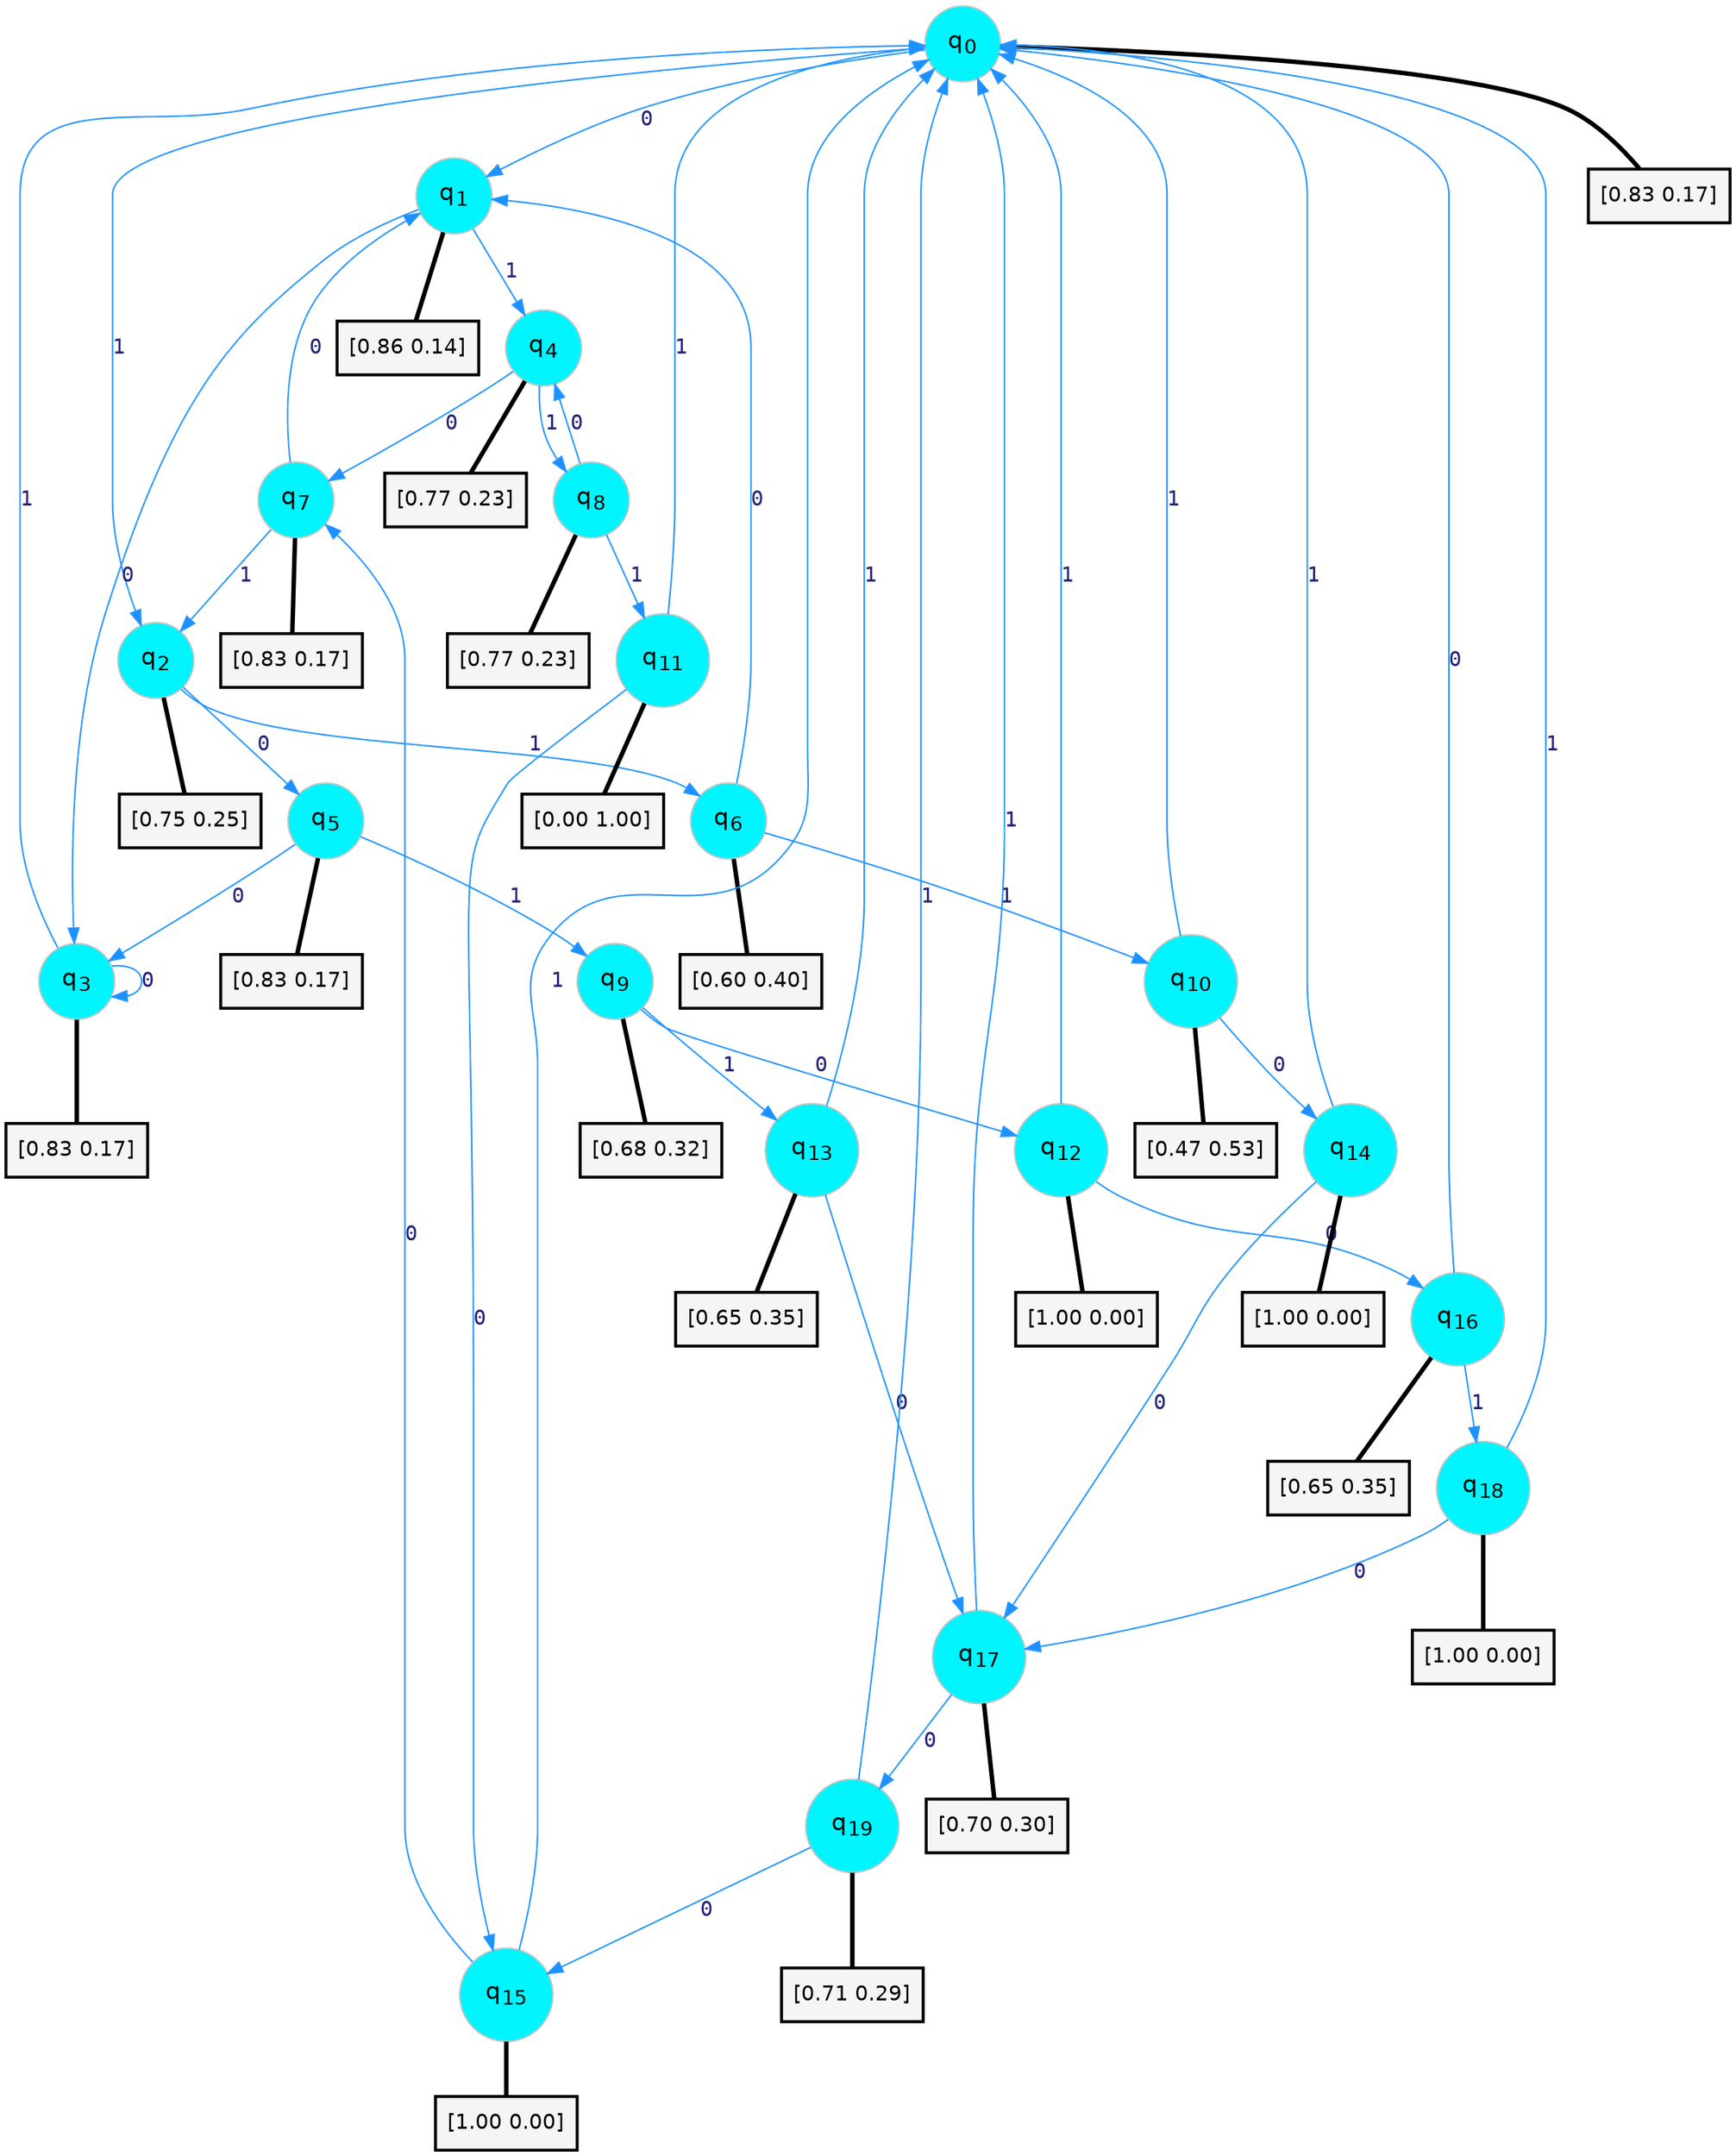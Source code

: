 digraph G {
graph [
bgcolor=transparent, dpi=300, rankdir=TD, size="40,25"];
node [
color=gray, fillcolor=turquoise1, fontcolor=black, fontname=Helvetica, fontsize=16, fontweight=bold, shape=circle, style=filled];
edge [
arrowsize=1, color=dodgerblue1, fontcolor=midnightblue, fontname=courier, fontweight=bold, penwidth=1, style=solid, weight=20];
0[label=<q<SUB>0</SUB>>];
1[label=<q<SUB>1</SUB>>];
2[label=<q<SUB>2</SUB>>];
3[label=<q<SUB>3</SUB>>];
4[label=<q<SUB>4</SUB>>];
5[label=<q<SUB>5</SUB>>];
6[label=<q<SUB>6</SUB>>];
7[label=<q<SUB>7</SUB>>];
8[label=<q<SUB>8</SUB>>];
9[label=<q<SUB>9</SUB>>];
10[label=<q<SUB>10</SUB>>];
11[label=<q<SUB>11</SUB>>];
12[label=<q<SUB>12</SUB>>];
13[label=<q<SUB>13</SUB>>];
14[label=<q<SUB>14</SUB>>];
15[label=<q<SUB>15</SUB>>];
16[label=<q<SUB>16</SUB>>];
17[label=<q<SUB>17</SUB>>];
18[label=<q<SUB>18</SUB>>];
19[label=<q<SUB>19</SUB>>];
20[label="[0.83 0.17]", shape=box,fontcolor=black, fontname=Helvetica, fontsize=14, penwidth=2, fillcolor=whitesmoke,color=black];
21[label="[0.86 0.14]", shape=box,fontcolor=black, fontname=Helvetica, fontsize=14, penwidth=2, fillcolor=whitesmoke,color=black];
22[label="[0.75 0.25]", shape=box,fontcolor=black, fontname=Helvetica, fontsize=14, penwidth=2, fillcolor=whitesmoke,color=black];
23[label="[0.83 0.17]", shape=box,fontcolor=black, fontname=Helvetica, fontsize=14, penwidth=2, fillcolor=whitesmoke,color=black];
24[label="[0.77 0.23]", shape=box,fontcolor=black, fontname=Helvetica, fontsize=14, penwidth=2, fillcolor=whitesmoke,color=black];
25[label="[0.83 0.17]", shape=box,fontcolor=black, fontname=Helvetica, fontsize=14, penwidth=2, fillcolor=whitesmoke,color=black];
26[label="[0.60 0.40]", shape=box,fontcolor=black, fontname=Helvetica, fontsize=14, penwidth=2, fillcolor=whitesmoke,color=black];
27[label="[0.83 0.17]", shape=box,fontcolor=black, fontname=Helvetica, fontsize=14, penwidth=2, fillcolor=whitesmoke,color=black];
28[label="[0.77 0.23]", shape=box,fontcolor=black, fontname=Helvetica, fontsize=14, penwidth=2, fillcolor=whitesmoke,color=black];
29[label="[0.68 0.32]", shape=box,fontcolor=black, fontname=Helvetica, fontsize=14, penwidth=2, fillcolor=whitesmoke,color=black];
30[label="[0.47 0.53]", shape=box,fontcolor=black, fontname=Helvetica, fontsize=14, penwidth=2, fillcolor=whitesmoke,color=black];
31[label="[0.00 1.00]", shape=box,fontcolor=black, fontname=Helvetica, fontsize=14, penwidth=2, fillcolor=whitesmoke,color=black];
32[label="[1.00 0.00]", shape=box,fontcolor=black, fontname=Helvetica, fontsize=14, penwidth=2, fillcolor=whitesmoke,color=black];
33[label="[0.65 0.35]", shape=box,fontcolor=black, fontname=Helvetica, fontsize=14, penwidth=2, fillcolor=whitesmoke,color=black];
34[label="[1.00 0.00]", shape=box,fontcolor=black, fontname=Helvetica, fontsize=14, penwidth=2, fillcolor=whitesmoke,color=black];
35[label="[1.00 0.00]", shape=box,fontcolor=black, fontname=Helvetica, fontsize=14, penwidth=2, fillcolor=whitesmoke,color=black];
36[label="[0.65 0.35]", shape=box,fontcolor=black, fontname=Helvetica, fontsize=14, penwidth=2, fillcolor=whitesmoke,color=black];
37[label="[0.70 0.30]", shape=box,fontcolor=black, fontname=Helvetica, fontsize=14, penwidth=2, fillcolor=whitesmoke,color=black];
38[label="[1.00 0.00]", shape=box,fontcolor=black, fontname=Helvetica, fontsize=14, penwidth=2, fillcolor=whitesmoke,color=black];
39[label="[0.71 0.29]", shape=box,fontcolor=black, fontname=Helvetica, fontsize=14, penwidth=2, fillcolor=whitesmoke,color=black];
0->1 [label=0];
0->2 [label=1];
0->20 [arrowhead=none, penwidth=3,color=black];
1->3 [label=0];
1->4 [label=1];
1->21 [arrowhead=none, penwidth=3,color=black];
2->5 [label=0];
2->6 [label=1];
2->22 [arrowhead=none, penwidth=3,color=black];
3->3 [label=0];
3->0 [label=1];
3->23 [arrowhead=none, penwidth=3,color=black];
4->7 [label=0];
4->8 [label=1];
4->24 [arrowhead=none, penwidth=3,color=black];
5->3 [label=0];
5->9 [label=1];
5->25 [arrowhead=none, penwidth=3,color=black];
6->1 [label=0];
6->10 [label=1];
6->26 [arrowhead=none, penwidth=3,color=black];
7->1 [label=0];
7->2 [label=1];
7->27 [arrowhead=none, penwidth=3,color=black];
8->4 [label=0];
8->11 [label=1];
8->28 [arrowhead=none, penwidth=3,color=black];
9->12 [label=0];
9->13 [label=1];
9->29 [arrowhead=none, penwidth=3,color=black];
10->14 [label=0];
10->0 [label=1];
10->30 [arrowhead=none, penwidth=3,color=black];
11->15 [label=0];
11->0 [label=1];
11->31 [arrowhead=none, penwidth=3,color=black];
12->16 [label=0];
12->0 [label=1];
12->32 [arrowhead=none, penwidth=3,color=black];
13->17 [label=0];
13->0 [label=1];
13->33 [arrowhead=none, penwidth=3,color=black];
14->17 [label=0];
14->0 [label=1];
14->34 [arrowhead=none, penwidth=3,color=black];
15->7 [label=0];
15->0 [label=1];
15->35 [arrowhead=none, penwidth=3,color=black];
16->0 [label=0];
16->18 [label=1];
16->36 [arrowhead=none, penwidth=3,color=black];
17->19 [label=0];
17->0 [label=1];
17->37 [arrowhead=none, penwidth=3,color=black];
18->17 [label=0];
18->0 [label=1];
18->38 [arrowhead=none, penwidth=3,color=black];
19->15 [label=0];
19->0 [label=1];
19->39 [arrowhead=none, penwidth=3,color=black];
}
